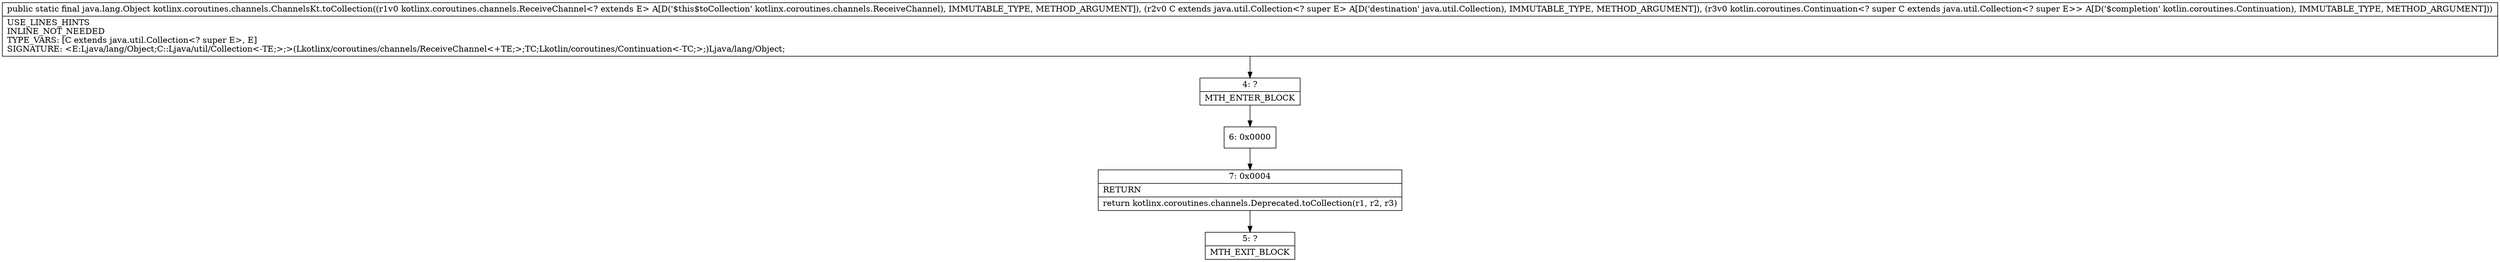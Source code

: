 digraph "CFG forkotlinx.coroutines.channels.ChannelsKt.toCollection(Lkotlinx\/coroutines\/channels\/ReceiveChannel;Ljava\/util\/Collection;Lkotlin\/coroutines\/Continuation;)Ljava\/lang\/Object;" {
Node_4 [shape=record,label="{4\:\ ?|MTH_ENTER_BLOCK\l}"];
Node_6 [shape=record,label="{6\:\ 0x0000}"];
Node_7 [shape=record,label="{7\:\ 0x0004|RETURN\l|return kotlinx.coroutines.channels.Deprecated.toCollection(r1, r2, r3)\l}"];
Node_5 [shape=record,label="{5\:\ ?|MTH_EXIT_BLOCK\l}"];
MethodNode[shape=record,label="{public static final java.lang.Object kotlinx.coroutines.channels.ChannelsKt.toCollection((r1v0 kotlinx.coroutines.channels.ReceiveChannel\<? extends E\> A[D('$this$toCollection' kotlinx.coroutines.channels.ReceiveChannel), IMMUTABLE_TYPE, METHOD_ARGUMENT]), (r2v0 C extends java.util.Collection\<? super E\> A[D('destination' java.util.Collection), IMMUTABLE_TYPE, METHOD_ARGUMENT]), (r3v0 kotlin.coroutines.Continuation\<? super C extends java.util.Collection\<? super E\>\> A[D('$completion' kotlin.coroutines.Continuation), IMMUTABLE_TYPE, METHOD_ARGUMENT]))  | USE_LINES_HINTS\lINLINE_NOT_NEEDED\lTYPE_VARS: [C extends java.util.Collection\<? super E\>, E]\lSIGNATURE: \<E:Ljava\/lang\/Object;C::Ljava\/util\/Collection\<\-TE;\>;\>(Lkotlinx\/coroutines\/channels\/ReceiveChannel\<+TE;\>;TC;Lkotlin\/coroutines\/Continuation\<\-TC;\>;)Ljava\/lang\/Object;\l}"];
MethodNode -> Node_4;Node_4 -> Node_6;
Node_6 -> Node_7;
Node_7 -> Node_5;
}


